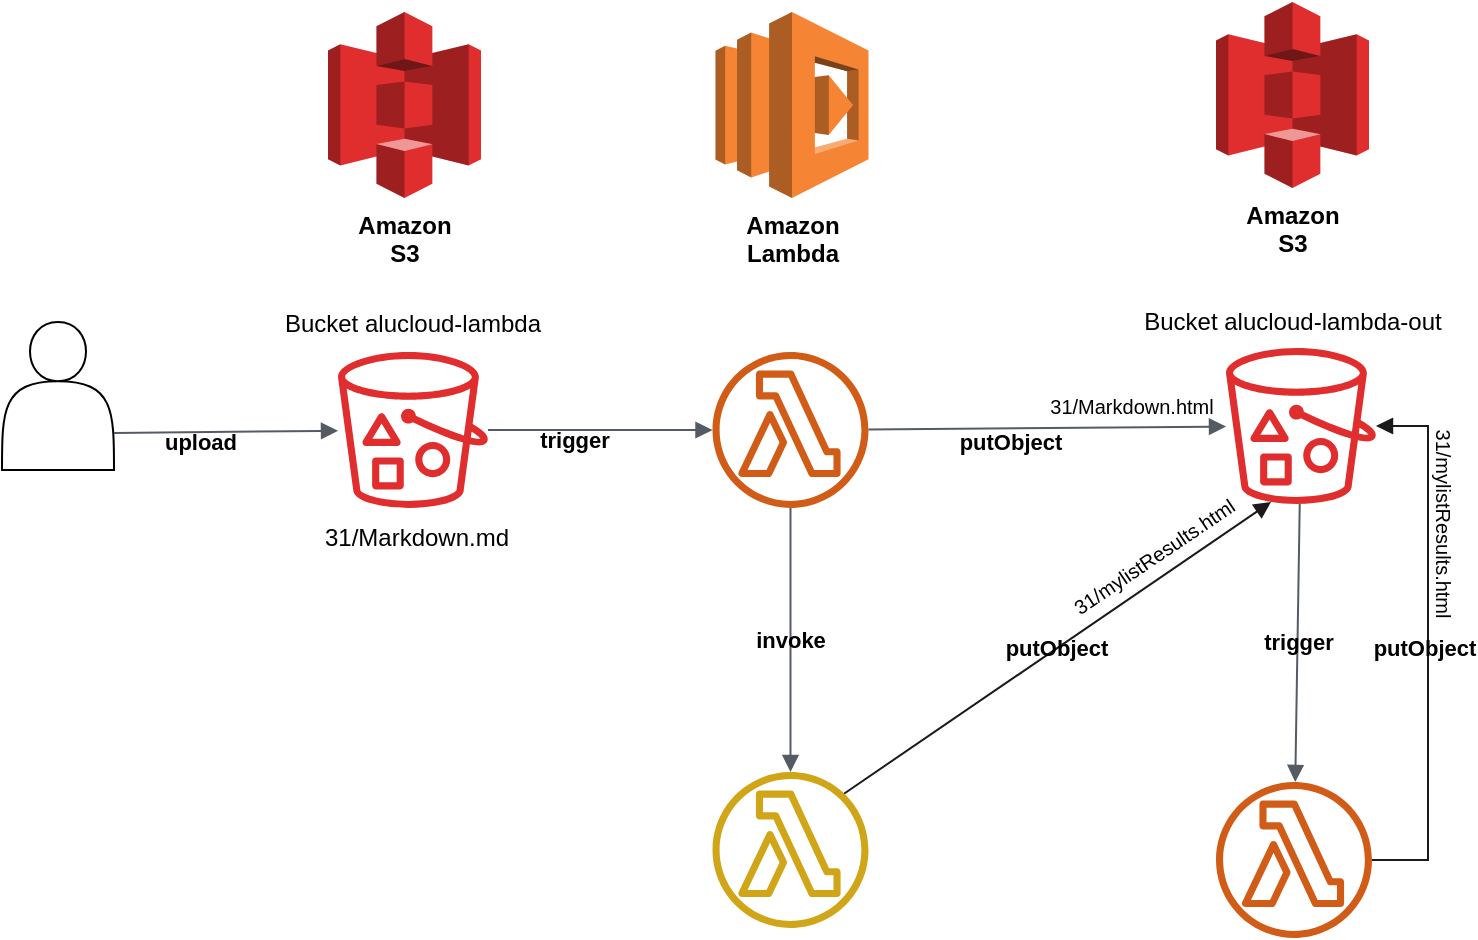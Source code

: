 <mxfile version="14.2.4" type="embed">
    <diagram id="i23vjJWKYkM4lm4AK32f" name="Page-1">
        <mxGraphModel dx="1125" dy="969" grid="0" gridSize="10" guides="1" tooltips="1" connect="1" arrows="1" fold="1" page="1" pageScale="1" pageWidth="827" pageHeight="1169" background="#ffffff" math="0" shadow="0">
            <root>
                <mxCell id="0"/>
                <mxCell id="1" parent="0"/>
                <mxCell id="4" value="" style="outlineConnect=0;fontColor=#232F3E;fillColor=#D05C17;strokeColor=none;dashed=0;verticalLabelPosition=bottom;verticalAlign=top;align=center;html=1;fontSize=12;fontStyle=0;aspect=fixed;pointerEvents=1;shape=mxgraph.aws4.lambda_function;" parent="1" vertex="1">
                    <mxGeometry x="416.25" y="214" width="78" height="78" as="geometry"/>
                </mxCell>
                <mxCell id="6" value="" style="outlineConnect=0;fontColor=#232F3E;gradientColor=none;strokeColor=none;dashed=0;verticalLabelPosition=bottom;verticalAlign=top;align=center;html=1;fontSize=12;fontStyle=0;aspect=fixed;pointerEvents=1;shape=mxgraph.aws4.bucket_with_objects;fillColor=#E02D2D;" parent="1" vertex="1">
                    <mxGeometry x="229" y="214" width="75" height="78" as="geometry"/>
                </mxCell>
                <mxCell id="7" value="&lt;font color=&quot;#000000&quot;&gt;&lt;b&gt;Amazon&lt;br&gt;S3&lt;br&gt;&lt;/b&gt;&lt;/font&gt;" style="outlineConnect=0;dashed=0;verticalLabelPosition=bottom;verticalAlign=top;align=center;html=1;shape=mxgraph.aws3.s3;gradientColor=none;fillColor=#E02D2D;" parent="1" vertex="1">
                    <mxGeometry x="224" y="44" width="76.5" height="93" as="geometry"/>
                </mxCell>
                <mxCell id="8" value="&lt;font color=&quot;#000000&quot;&gt;&lt;b&gt;Amazon&lt;br&gt;Lambda&lt;br&gt;&lt;/b&gt;&lt;/font&gt;" style="outlineConnect=0;dashed=0;verticalLabelPosition=bottom;verticalAlign=top;align=center;html=1;shape=mxgraph.aws3.lambda;fillColor=#F58534;gradientColor=none;" parent="1" vertex="1">
                    <mxGeometry x="417.75" y="44" width="76.5" height="93" as="geometry"/>
                </mxCell>
                <mxCell id="32" style="edgeStyle=elbowEdgeStyle;rounded=0;jumpSize=9;orthogonalLoop=1;jettySize=auto;html=1;labelBackgroundColor=none;fontColor=#000000;strokeColor=#1A1A1A;startArrow=block;startFill=1;endArrow=none;endFill=0;fontStyle=1" parent="1" source="10" target="12" edge="1">
                    <mxGeometry relative="1" as="geometry">
                        <Array as="points">
                            <mxPoint x="774" y="367"/>
                        </Array>
                    </mxGeometry>
                </mxCell>
                <mxCell id="33" value="&lt;b&gt;putObject&lt;/b&gt;" style="edgeLabel;html=1;align=center;verticalAlign=middle;resizable=0;points=[];fontColor=#000000;labelBackgroundColor=none;" parent="32" vertex="1" connectable="0">
                    <mxGeometry x="-0.123" y="-2" relative="1" as="geometry">
                        <mxPoint y="18" as="offset"/>
                    </mxGeometry>
                </mxCell>
                <mxCell id="10" value="" style="outlineConnect=0;fontColor=#232F3E;gradientColor=none;strokeColor=none;dashed=0;verticalLabelPosition=bottom;verticalAlign=top;align=center;html=1;fontSize=12;fontStyle=0;aspect=fixed;pointerEvents=1;shape=mxgraph.aws4.bucket_with_objects;fillColor=#E02D2D;" parent="1" vertex="1">
                    <mxGeometry x="673" y="212" width="75" height="78" as="geometry"/>
                </mxCell>
                <mxCell id="11" value="&lt;font color=&quot;#000000&quot;&gt;&lt;b&gt;Amazon&lt;br&gt;S3&lt;br&gt;&lt;/b&gt;&lt;/font&gt;" style="outlineConnect=0;dashed=0;verticalLabelPosition=bottom;verticalAlign=top;align=center;html=1;shape=mxgraph.aws3.s3;gradientColor=none;fillColor=#E02D2D;" parent="1" vertex="1">
                    <mxGeometry x="668" y="39" width="76.5" height="93" as="geometry"/>
                </mxCell>
                <mxCell id="12" value="" style="outlineConnect=0;fontColor=#232F3E;fillColor=#D05C17;strokeColor=none;dashed=0;verticalLabelPosition=bottom;verticalAlign=top;align=center;html=1;fontSize=12;fontStyle=0;aspect=fixed;pointerEvents=1;shape=mxgraph.aws4.lambda_function;" parent="1" vertex="1">
                    <mxGeometry x="668" y="429" width="78" height="78" as="geometry"/>
                </mxCell>
                <mxCell id="15" value="Trigger" style="html=1;endArrow=block;elbow=vertical;startArrow=none;endFill=1;strokeColor=#545B64;rounded=0;noLabel=1;fontColor=none;labelBackgroundColor=none;fontStyle=1" parent="1" source="6" target="4" edge="1">
                    <mxGeometry width="100" relative="1" as="geometry">
                        <mxPoint x="295" y="369" as="sourcePoint"/>
                        <mxPoint x="395" y="369" as="targetPoint"/>
                    </mxGeometry>
                </mxCell>
                <mxCell id="34" value="trigger" style="edgeLabel;html=1;align=center;verticalAlign=middle;resizable=0;points=[];fontColor=#000000;labelBackgroundColor=none;fontStyle=1" parent="15" vertex="1" connectable="0">
                    <mxGeometry x="-0.213" y="2" relative="1" as="geometry">
                        <mxPoint x="-1" y="7" as="offset"/>
                    </mxGeometry>
                </mxCell>
                <mxCell id="16" value="&lt;font color=&quot;#000000&quot;&gt;putObject&lt;/font&gt;" style="html=1;endArrow=block;elbow=vertical;startArrow=none;endFill=1;strokeColor=#545B64;rounded=0;jumpSize=9;labelBackgroundColor=none;fontStyle=1" parent="1" source="4" target="10" edge="1">
                    <mxGeometry x="-0.209" y="-7" width="100" relative="1" as="geometry">
                        <mxPoint x="528" y="332" as="sourcePoint"/>
                        <mxPoint x="498.25" y="258" as="targetPoint"/>
                        <mxPoint as="offset"/>
                    </mxGeometry>
                </mxCell>
                <mxCell id="17" value="invoke" style="html=1;endArrow=block;elbow=vertical;startArrow=none;endFill=1;strokeColor=#545B64;rounded=0;fontColor=#000000;labelBackgroundColor=none;fontStyle=1" parent="1" source="4" target="13" edge="1">
                    <mxGeometry width="100" relative="1" as="geometry">
                        <mxPoint x="504.25" y="263" as="sourcePoint"/>
                        <mxPoint x="609" y="263" as="targetPoint"/>
                    </mxGeometry>
                </mxCell>
                <mxCell id="18" value="trigger" style="html=1;endArrow=block;elbow=vertical;startArrow=none;endFill=1;strokeColor=#545B64;rounded=0;fontColor=#000000;labelBackgroundColor=none;fontStyle=1" parent="1" source="10" target="12" edge="1">
                    <mxGeometry width="100" relative="1" as="geometry">
                        <mxPoint x="626" y="345" as="sourcePoint"/>
                        <mxPoint x="683" y="258" as="targetPoint"/>
                    </mxGeometry>
                </mxCell>
                <mxCell id="22" value="31/Markdown.md" style="text;html=1;strokeColor=none;fillColor=none;align=center;verticalAlign=middle;whiteSpace=wrap;rounded=0;labelBackgroundColor=none;fontColor=#000000;" parent="1" vertex="1">
                    <mxGeometry x="202" y="297" width="133" height="20" as="geometry"/>
                </mxCell>
                <mxCell id="24" value="Bucket alucloud-lambda-out" style="text;html=1;strokeColor=none;fillColor=none;align=center;verticalAlign=middle;whiteSpace=wrap;rounded=0;labelBackgroundColor=none;fontColor=#000000;" parent="1" vertex="1">
                    <mxGeometry x="621.75" y="189" width="169" height="20" as="geometry"/>
                </mxCell>
                <mxCell id="26" value="Bucket alucloud-lambda" style="text;html=1;strokeColor=none;fillColor=none;align=center;verticalAlign=middle;whiteSpace=wrap;rounded=0;labelBackgroundColor=none;fontColor=#000000;" parent="1" vertex="1">
                    <mxGeometry x="182" y="190" width="169" height="20" as="geometry"/>
                </mxCell>
                <mxCell id="27" value="&lt;font style=&quot;font-size: 10px&quot;&gt;31/Markdown.html&lt;/font&gt;" style="text;html=1;strokeColor=none;fillColor=none;align=center;verticalAlign=middle;whiteSpace=wrap;rounded=0;labelBackgroundColor=none;fontColor=#000000;" parent="1" vertex="1">
                    <mxGeometry x="571" y="231" width="110" height="20" as="geometry"/>
                </mxCell>
                <mxCell id="28" value="&lt;font color=&quot;#000000&quot;&gt;putObject&lt;/font&gt;" style="html=1;endArrow=block;elbow=vertical;startArrow=none;endFill=1;rounded=0;entryX=0.5;entryY=1.001;entryDx=0;entryDy=0;entryPerimeter=0;strokeColor=#1A1A1A;labelBackgroundColor=none;fontStyle=1" parent="1" edge="1">
                    <mxGeometry width="100" relative="1" as="geometry">
                        <mxPoint x="481.25" y="435.359" as="sourcePoint"/>
                        <mxPoint x="695.5" y="289.003" as="targetPoint"/>
                    </mxGeometry>
                </mxCell>
                <mxCell id="29" value="&lt;font style=&quot;font-size: 10px&quot;&gt;31/mylistResults.html&lt;/font&gt;" style="text;html=1;strokeColor=none;fillColor=none;align=center;verticalAlign=middle;whiteSpace=wrap;rounded=0;labelBackgroundColor=none;fontColor=#000000;rotation=326;" parent="1" vertex="1">
                    <mxGeometry x="582" y="306" width="110" height="20" as="geometry"/>
                </mxCell>
                <mxCell id="31" value="&lt;font style=&quot;font-size: 10px&quot;&gt;31/mylistResults.html&lt;/font&gt;" style="text;html=1;strokeColor=none;fillColor=none;align=center;verticalAlign=middle;whiteSpace=wrap;rounded=0;labelBackgroundColor=none;fontColor=#000000;rotation=90;" parent="1" vertex="1">
                    <mxGeometry x="727" y="290" width="110" height="20" as="geometry"/>
                </mxCell>
                <mxCell id="13" value="" style="outlineConnect=0;fontColor=#232F3E;strokeColor=none;dashed=0;verticalLabelPosition=bottom;verticalAlign=top;align=center;html=1;fontSize=12;fontStyle=0;aspect=fixed;pointerEvents=1;shape=mxgraph.aws4.lambda_function;fillColor=#D0A517;" parent="1" vertex="1">
                    <mxGeometry x="416.25" y="424" width="78" height="78" as="geometry"/>
                </mxCell>
                <mxCell id="35" value="" style="shape=actor;whiteSpace=wrap;html=1;labelBackgroundColor=none;" parent="1" vertex="1">
                    <mxGeometry x="61" y="199" width="56" height="74" as="geometry"/>
                </mxCell>
                <mxCell id="37" value="Trigger" style="html=1;endArrow=block;elbow=vertical;startArrow=none;endFill=1;strokeColor=#545B64;rounded=0;noLabel=1;fontColor=none;labelBackgroundColor=none;fontStyle=1;exitX=1;exitY=0.75;exitDx=0;exitDy=0;" parent="1" source="35" target="6" edge="1">
                    <mxGeometry width="100" relative="1" as="geometry">
                        <mxPoint x="121" y="263" as="sourcePoint"/>
                        <mxPoint x="233.25" y="263" as="targetPoint"/>
                    </mxGeometry>
                </mxCell>
                <mxCell id="38" value="upload" style="edgeLabel;html=1;align=center;verticalAlign=middle;resizable=0;points=[];fontColor=#000000;labelBackgroundColor=none;fontStyle=1" parent="37" vertex="1" connectable="0">
                    <mxGeometry x="-0.213" y="2" relative="1" as="geometry">
                        <mxPoint x="-1" y="7" as="offset"/>
                    </mxGeometry>
                </mxCell>
            </root>
        </mxGraphModel>
    </diagram>
</mxfile>